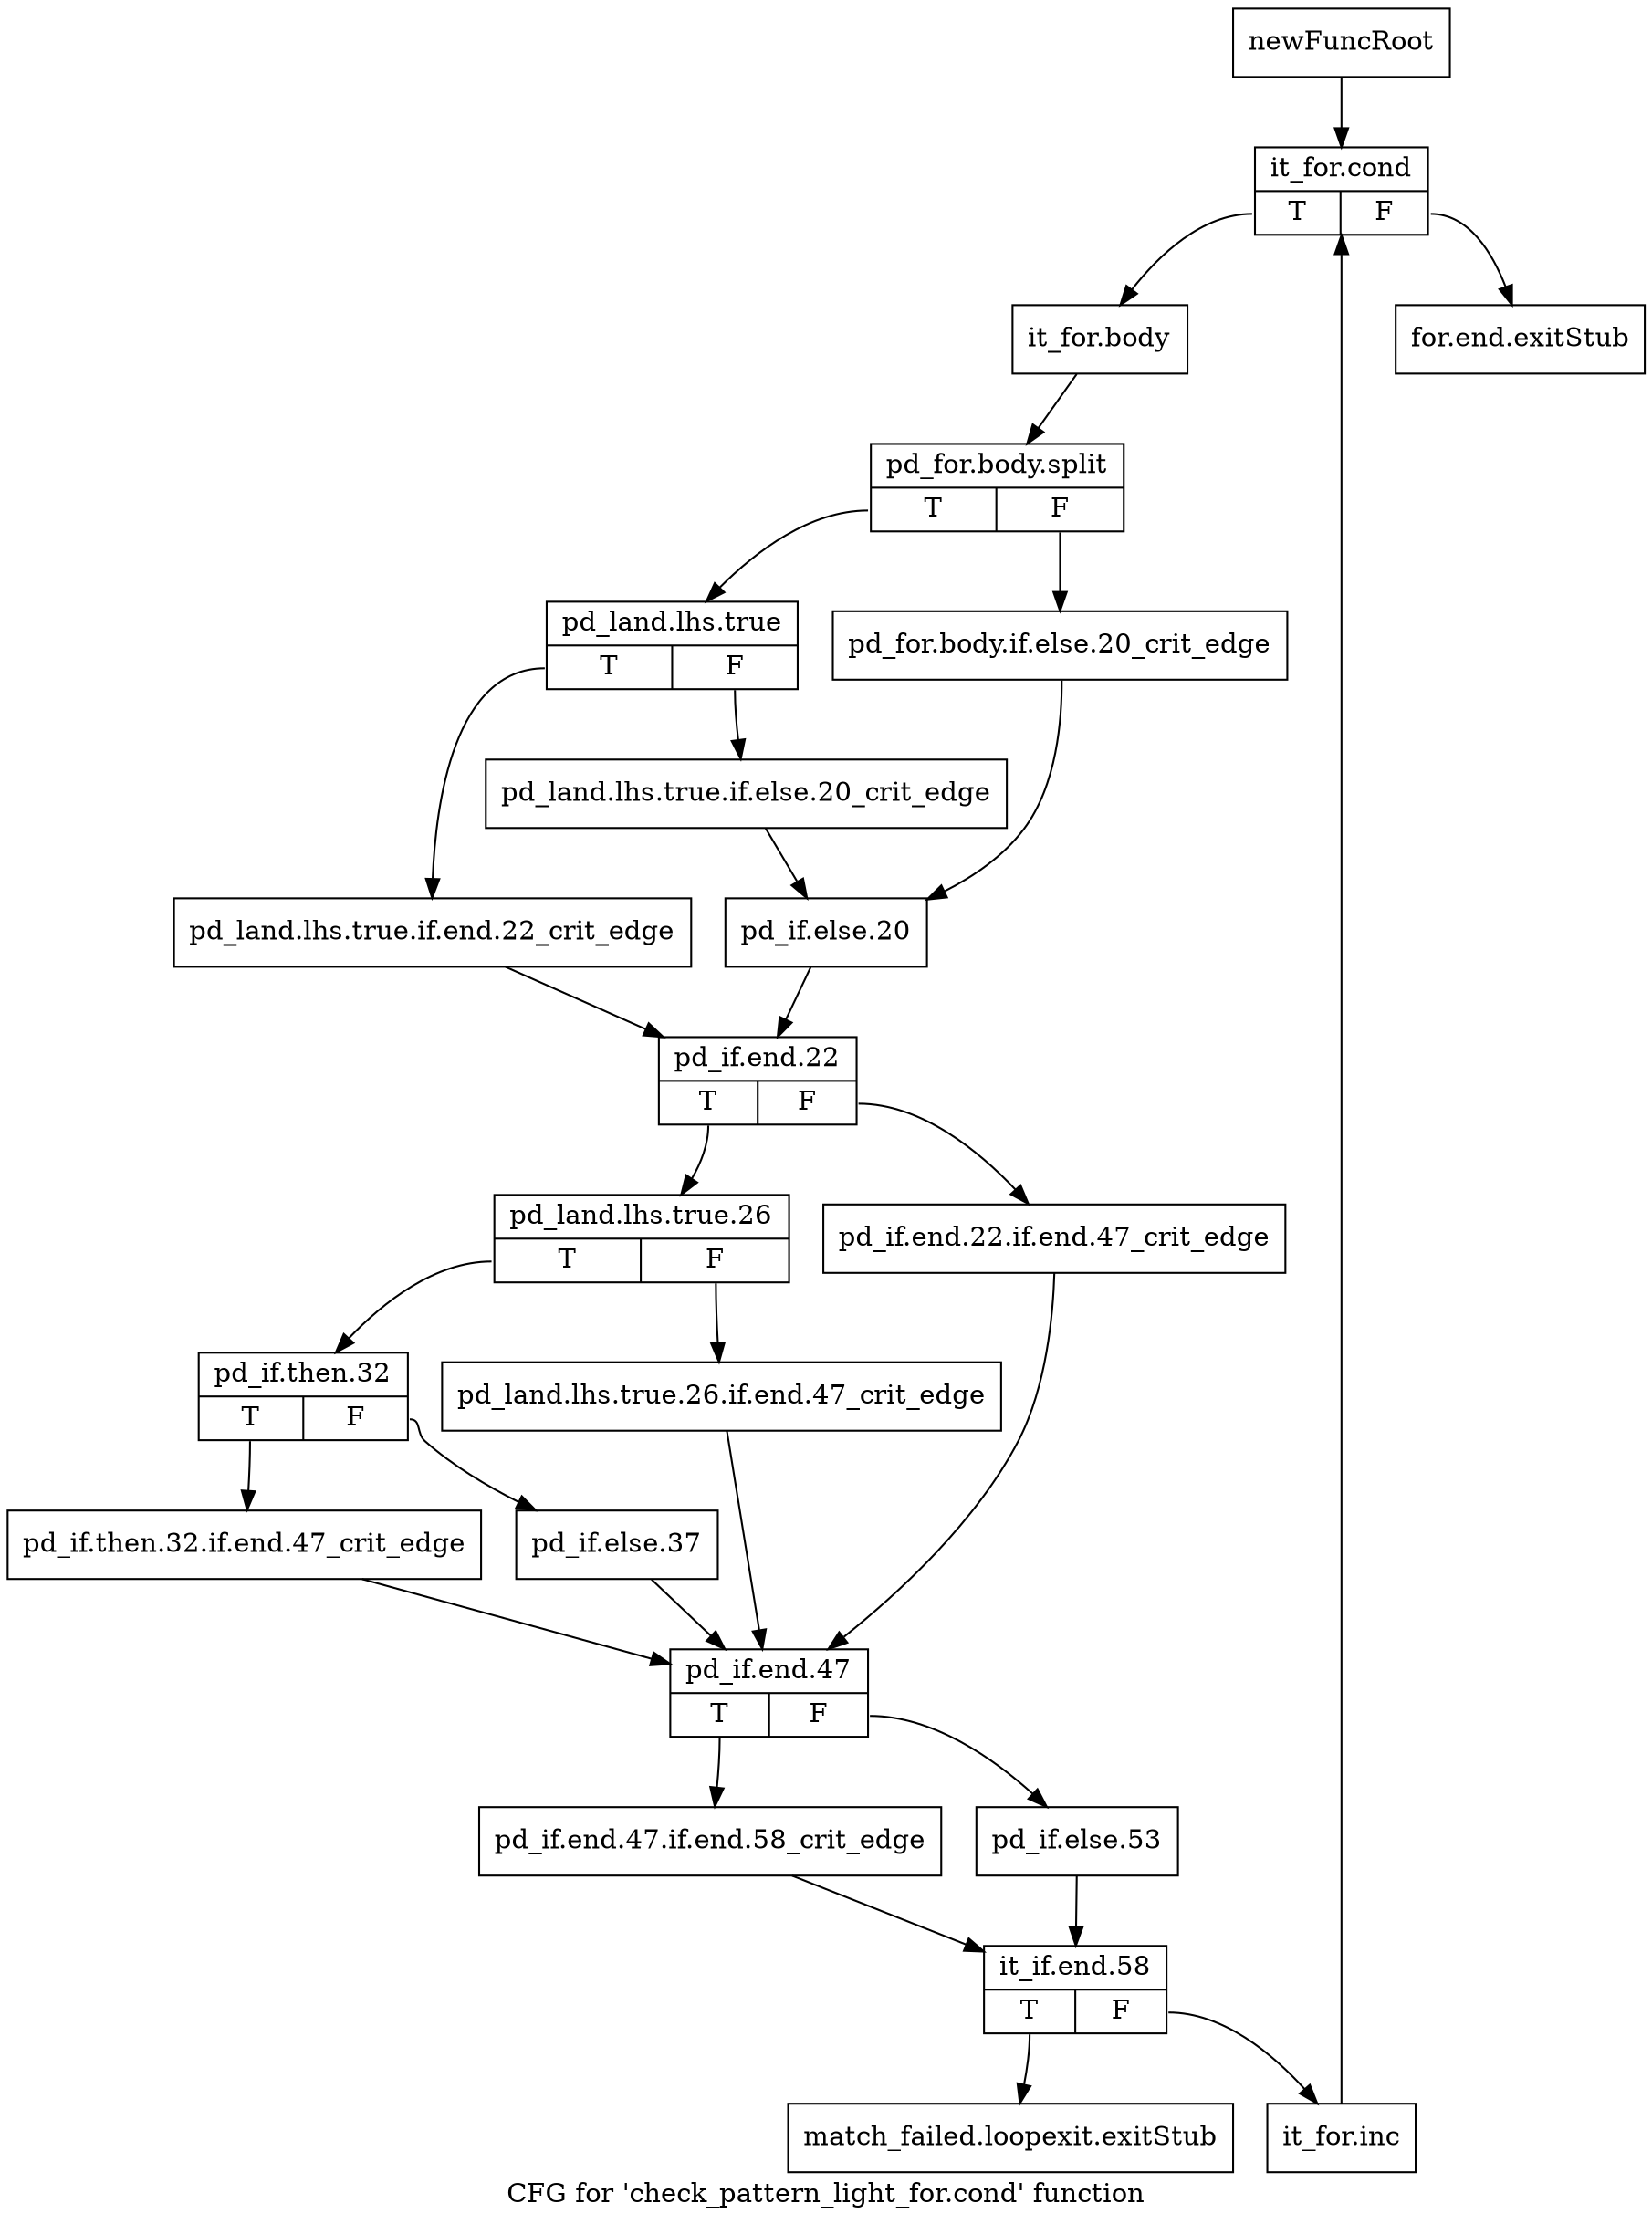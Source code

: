 digraph "CFG for 'check_pattern_light_for.cond' function" {
	label="CFG for 'check_pattern_light_for.cond' function";

	Node0x4088ca0 [shape=record,label="{newFuncRoot}"];
	Node0x4088ca0 -> Node0x4088d90;
	Node0x4088cf0 [shape=record,label="{for.end.exitStub}"];
	Node0x4088d40 [shape=record,label="{match_failed.loopexit.exitStub}"];
	Node0x4088d90 [shape=record,label="{it_for.cond|{<s0>T|<s1>F}}"];
	Node0x4088d90:s0 -> Node0x4088de0;
	Node0x4088d90:s1 -> Node0x4088cf0;
	Node0x4088de0 [shape=record,label="{it_for.body}"];
	Node0x4088de0 -> Node0x5064ee0;
	Node0x5064ee0 [shape=record,label="{pd_for.body.split|{<s0>T|<s1>F}}"];
	Node0x5064ee0:s0 -> Node0x4088e80;
	Node0x5064ee0:s1 -> Node0x4088e30;
	Node0x4088e30 [shape=record,label="{pd_for.body.if.else.20_crit_edge}"];
	Node0x4088e30 -> Node0x4088f20;
	Node0x4088e80 [shape=record,label="{pd_land.lhs.true|{<s0>T|<s1>F}}"];
	Node0x4088e80:s0 -> Node0x4088f70;
	Node0x4088e80:s1 -> Node0x4088ed0;
	Node0x4088ed0 [shape=record,label="{pd_land.lhs.true.if.else.20_crit_edge}"];
	Node0x4088ed0 -> Node0x4088f20;
	Node0x4088f20 [shape=record,label="{pd_if.else.20}"];
	Node0x4088f20 -> Node0x4088fc0;
	Node0x4088f70 [shape=record,label="{pd_land.lhs.true.if.end.22_crit_edge}"];
	Node0x4088f70 -> Node0x4088fc0;
	Node0x4088fc0 [shape=record,label="{pd_if.end.22|{<s0>T|<s1>F}}"];
	Node0x4088fc0:s0 -> Node0x4089060;
	Node0x4088fc0:s1 -> Node0x4089010;
	Node0x4089010 [shape=record,label="{pd_if.end.22.if.end.47_crit_edge}"];
	Node0x4089010 -> Node0x40891f0;
	Node0x4089060 [shape=record,label="{pd_land.lhs.true.26|{<s0>T|<s1>F}}"];
	Node0x4089060:s0 -> Node0x4089100;
	Node0x4089060:s1 -> Node0x40890b0;
	Node0x40890b0 [shape=record,label="{pd_land.lhs.true.26.if.end.47_crit_edge}"];
	Node0x40890b0 -> Node0x40891f0;
	Node0x4089100 [shape=record,label="{pd_if.then.32|{<s0>T|<s1>F}}"];
	Node0x4089100:s0 -> Node0x40891a0;
	Node0x4089100:s1 -> Node0x4089150;
	Node0x4089150 [shape=record,label="{pd_if.else.37}"];
	Node0x4089150 -> Node0x40891f0;
	Node0x40891a0 [shape=record,label="{pd_if.then.32.if.end.47_crit_edge}"];
	Node0x40891a0 -> Node0x40891f0;
	Node0x40891f0 [shape=record,label="{pd_if.end.47|{<s0>T|<s1>F}}"];
	Node0x40891f0:s0 -> Node0x4089290;
	Node0x40891f0:s1 -> Node0x4089240;
	Node0x4089240 [shape=record,label="{pd_if.else.53}"];
	Node0x4089240 -> Node0x40892e0;
	Node0x4089290 [shape=record,label="{pd_if.end.47.if.end.58_crit_edge}"];
	Node0x4089290 -> Node0x40892e0;
	Node0x40892e0 [shape=record,label="{it_if.end.58|{<s0>T|<s1>F}}"];
	Node0x40892e0:s0 -> Node0x4088d40;
	Node0x40892e0:s1 -> Node0x4089330;
	Node0x4089330 [shape=record,label="{it_for.inc}"];
	Node0x4089330 -> Node0x4088d90;
}
